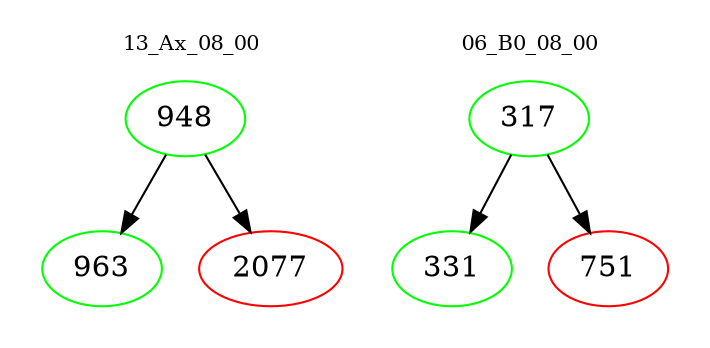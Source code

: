 digraph{
subgraph cluster_0 {
color = white
label = "13_Ax_08_00";
fontsize=10;
T0_948 [label="948", color="green"]
T0_948 -> T0_963 [color="black"]
T0_963 [label="963", color="green"]
T0_948 -> T0_2077 [color="black"]
T0_2077 [label="2077", color="red"]
}
subgraph cluster_1 {
color = white
label = "06_B0_08_00";
fontsize=10;
T1_317 [label="317", color="green"]
T1_317 -> T1_331 [color="black"]
T1_331 [label="331", color="green"]
T1_317 -> T1_751 [color="black"]
T1_751 [label="751", color="red"]
}
}
